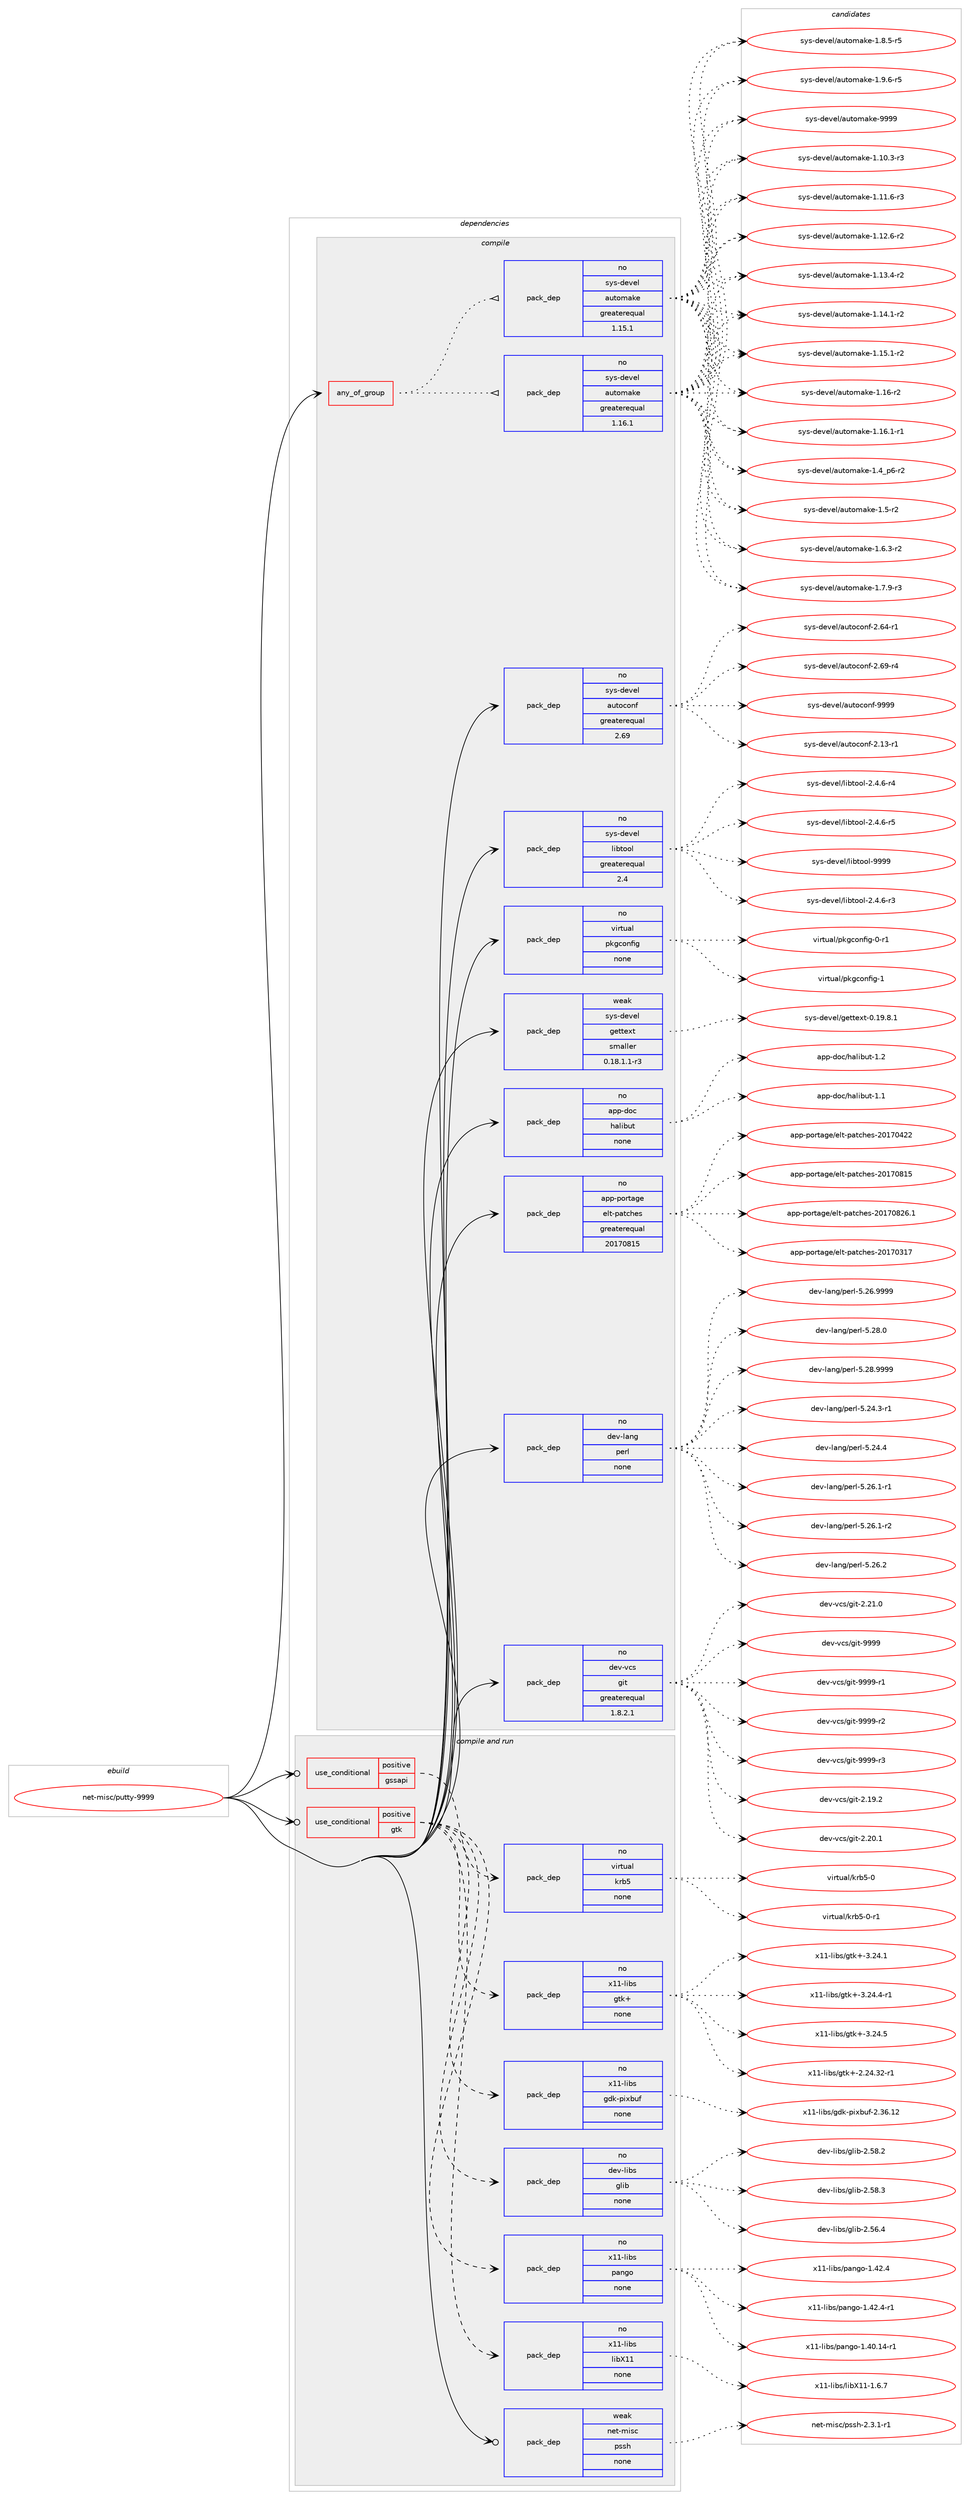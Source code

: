 digraph prolog {

# *************
# Graph options
# *************

newrank=true;
concentrate=true;
compound=true;
graph [rankdir=LR,fontname=Helvetica,fontsize=10,ranksep=1.5];#, ranksep=2.5, nodesep=0.2];
edge  [arrowhead=vee];
node  [fontname=Helvetica,fontsize=10];

# **********
# The ebuild
# **********

subgraph cluster_leftcol {
color=gray;
rank=same;
label=<<i>ebuild</i>>;
id [label="net-misc/putty-9999", color=red, width=4, href="../net-misc/putty-9999.svg"];
}

# ****************
# The dependencies
# ****************

subgraph cluster_midcol {
color=gray;
label=<<i>dependencies</i>>;
subgraph cluster_compile {
fillcolor="#eeeeee";
style=filled;
label=<<i>compile</i>>;
subgraph any26428 {
dependency1671253 [label=<<TABLE BORDER="0" CELLBORDER="1" CELLSPACING="0" CELLPADDING="4"><TR><TD CELLPADDING="10">any_of_group</TD></TR></TABLE>>, shape=none, color=red];subgraph pack1194915 {
dependency1671254 [label=<<TABLE BORDER="0" CELLBORDER="1" CELLSPACING="0" CELLPADDING="4" WIDTH="220"><TR><TD ROWSPAN="6" CELLPADDING="30">pack_dep</TD></TR><TR><TD WIDTH="110">no</TD></TR><TR><TD>sys-devel</TD></TR><TR><TD>automake</TD></TR><TR><TD>greaterequal</TD></TR><TR><TD>1.16.1</TD></TR></TABLE>>, shape=none, color=blue];
}
dependency1671253:e -> dependency1671254:w [weight=20,style="dotted",arrowhead="oinv"];
subgraph pack1194916 {
dependency1671255 [label=<<TABLE BORDER="0" CELLBORDER="1" CELLSPACING="0" CELLPADDING="4" WIDTH="220"><TR><TD ROWSPAN="6" CELLPADDING="30">pack_dep</TD></TR><TR><TD WIDTH="110">no</TD></TR><TR><TD>sys-devel</TD></TR><TR><TD>automake</TD></TR><TR><TD>greaterequal</TD></TR><TR><TD>1.15.1</TD></TR></TABLE>>, shape=none, color=blue];
}
dependency1671253:e -> dependency1671255:w [weight=20,style="dotted",arrowhead="oinv"];
}
id:e -> dependency1671253:w [weight=20,style="solid",arrowhead="vee"];
subgraph pack1194917 {
dependency1671256 [label=<<TABLE BORDER="0" CELLBORDER="1" CELLSPACING="0" CELLPADDING="4" WIDTH="220"><TR><TD ROWSPAN="6" CELLPADDING="30">pack_dep</TD></TR><TR><TD WIDTH="110">no</TD></TR><TR><TD>app-doc</TD></TR><TR><TD>halibut</TD></TR><TR><TD>none</TD></TR><TR><TD></TD></TR></TABLE>>, shape=none, color=blue];
}
id:e -> dependency1671256:w [weight=20,style="solid",arrowhead="vee"];
subgraph pack1194918 {
dependency1671257 [label=<<TABLE BORDER="0" CELLBORDER="1" CELLSPACING="0" CELLPADDING="4" WIDTH="220"><TR><TD ROWSPAN="6" CELLPADDING="30">pack_dep</TD></TR><TR><TD WIDTH="110">no</TD></TR><TR><TD>app-portage</TD></TR><TR><TD>elt-patches</TD></TR><TR><TD>greaterequal</TD></TR><TR><TD>20170815</TD></TR></TABLE>>, shape=none, color=blue];
}
id:e -> dependency1671257:w [weight=20,style="solid",arrowhead="vee"];
subgraph pack1194919 {
dependency1671258 [label=<<TABLE BORDER="0" CELLBORDER="1" CELLSPACING="0" CELLPADDING="4" WIDTH="220"><TR><TD ROWSPAN="6" CELLPADDING="30">pack_dep</TD></TR><TR><TD WIDTH="110">no</TD></TR><TR><TD>dev-lang</TD></TR><TR><TD>perl</TD></TR><TR><TD>none</TD></TR><TR><TD></TD></TR></TABLE>>, shape=none, color=blue];
}
id:e -> dependency1671258:w [weight=20,style="solid",arrowhead="vee"];
subgraph pack1194920 {
dependency1671259 [label=<<TABLE BORDER="0" CELLBORDER="1" CELLSPACING="0" CELLPADDING="4" WIDTH="220"><TR><TD ROWSPAN="6" CELLPADDING="30">pack_dep</TD></TR><TR><TD WIDTH="110">no</TD></TR><TR><TD>dev-vcs</TD></TR><TR><TD>git</TD></TR><TR><TD>greaterequal</TD></TR><TR><TD>1.8.2.1</TD></TR></TABLE>>, shape=none, color=blue];
}
id:e -> dependency1671259:w [weight=20,style="solid",arrowhead="vee"];
subgraph pack1194921 {
dependency1671260 [label=<<TABLE BORDER="0" CELLBORDER="1" CELLSPACING="0" CELLPADDING="4" WIDTH="220"><TR><TD ROWSPAN="6" CELLPADDING="30">pack_dep</TD></TR><TR><TD WIDTH="110">no</TD></TR><TR><TD>sys-devel</TD></TR><TR><TD>autoconf</TD></TR><TR><TD>greaterequal</TD></TR><TR><TD>2.69</TD></TR></TABLE>>, shape=none, color=blue];
}
id:e -> dependency1671260:w [weight=20,style="solid",arrowhead="vee"];
subgraph pack1194922 {
dependency1671261 [label=<<TABLE BORDER="0" CELLBORDER="1" CELLSPACING="0" CELLPADDING="4" WIDTH="220"><TR><TD ROWSPAN="6" CELLPADDING="30">pack_dep</TD></TR><TR><TD WIDTH="110">no</TD></TR><TR><TD>sys-devel</TD></TR><TR><TD>libtool</TD></TR><TR><TD>greaterequal</TD></TR><TR><TD>2.4</TD></TR></TABLE>>, shape=none, color=blue];
}
id:e -> dependency1671261:w [weight=20,style="solid",arrowhead="vee"];
subgraph pack1194923 {
dependency1671262 [label=<<TABLE BORDER="0" CELLBORDER="1" CELLSPACING="0" CELLPADDING="4" WIDTH="220"><TR><TD ROWSPAN="6" CELLPADDING="30">pack_dep</TD></TR><TR><TD WIDTH="110">no</TD></TR><TR><TD>virtual</TD></TR><TR><TD>pkgconfig</TD></TR><TR><TD>none</TD></TR><TR><TD></TD></TR></TABLE>>, shape=none, color=blue];
}
id:e -> dependency1671262:w [weight=20,style="solid",arrowhead="vee"];
subgraph pack1194924 {
dependency1671263 [label=<<TABLE BORDER="0" CELLBORDER="1" CELLSPACING="0" CELLPADDING="4" WIDTH="220"><TR><TD ROWSPAN="6" CELLPADDING="30">pack_dep</TD></TR><TR><TD WIDTH="110">weak</TD></TR><TR><TD>sys-devel</TD></TR><TR><TD>gettext</TD></TR><TR><TD>smaller</TD></TR><TR><TD>0.18.1.1-r3</TD></TR></TABLE>>, shape=none, color=blue];
}
id:e -> dependency1671263:w [weight=20,style="solid",arrowhead="vee"];
}
subgraph cluster_compileandrun {
fillcolor="#eeeeee";
style=filled;
label=<<i>compile and run</i>>;
subgraph cond449086 {
dependency1671264 [label=<<TABLE BORDER="0" CELLBORDER="1" CELLSPACING="0" CELLPADDING="4"><TR><TD ROWSPAN="3" CELLPADDING="10">use_conditional</TD></TR><TR><TD>positive</TD></TR><TR><TD>gssapi</TD></TR></TABLE>>, shape=none, color=red];
subgraph pack1194925 {
dependency1671265 [label=<<TABLE BORDER="0" CELLBORDER="1" CELLSPACING="0" CELLPADDING="4" WIDTH="220"><TR><TD ROWSPAN="6" CELLPADDING="30">pack_dep</TD></TR><TR><TD WIDTH="110">no</TD></TR><TR><TD>virtual</TD></TR><TR><TD>krb5</TD></TR><TR><TD>none</TD></TR><TR><TD></TD></TR></TABLE>>, shape=none, color=blue];
}
dependency1671264:e -> dependency1671265:w [weight=20,style="dashed",arrowhead="vee"];
}
id:e -> dependency1671264:w [weight=20,style="solid",arrowhead="odotvee"];
subgraph cond449087 {
dependency1671266 [label=<<TABLE BORDER="0" CELLBORDER="1" CELLSPACING="0" CELLPADDING="4"><TR><TD ROWSPAN="3" CELLPADDING="10">use_conditional</TD></TR><TR><TD>positive</TD></TR><TR><TD>gtk</TD></TR></TABLE>>, shape=none, color=red];
subgraph pack1194926 {
dependency1671267 [label=<<TABLE BORDER="0" CELLBORDER="1" CELLSPACING="0" CELLPADDING="4" WIDTH="220"><TR><TD ROWSPAN="6" CELLPADDING="30">pack_dep</TD></TR><TR><TD WIDTH="110">no</TD></TR><TR><TD>dev-libs</TD></TR><TR><TD>glib</TD></TR><TR><TD>none</TD></TR><TR><TD></TD></TR></TABLE>>, shape=none, color=blue];
}
dependency1671266:e -> dependency1671267:w [weight=20,style="dashed",arrowhead="vee"];
subgraph pack1194927 {
dependency1671268 [label=<<TABLE BORDER="0" CELLBORDER="1" CELLSPACING="0" CELLPADDING="4" WIDTH="220"><TR><TD ROWSPAN="6" CELLPADDING="30">pack_dep</TD></TR><TR><TD WIDTH="110">no</TD></TR><TR><TD>x11-libs</TD></TR><TR><TD>gdk-pixbuf</TD></TR><TR><TD>none</TD></TR><TR><TD></TD></TR></TABLE>>, shape=none, color=blue];
}
dependency1671266:e -> dependency1671268:w [weight=20,style="dashed",arrowhead="vee"];
subgraph pack1194928 {
dependency1671269 [label=<<TABLE BORDER="0" CELLBORDER="1" CELLSPACING="0" CELLPADDING="4" WIDTH="220"><TR><TD ROWSPAN="6" CELLPADDING="30">pack_dep</TD></TR><TR><TD WIDTH="110">no</TD></TR><TR><TD>x11-libs</TD></TR><TR><TD>gtk+</TD></TR><TR><TD>none</TD></TR><TR><TD></TD></TR></TABLE>>, shape=none, color=blue];
}
dependency1671266:e -> dependency1671269:w [weight=20,style="dashed",arrowhead="vee"];
subgraph pack1194929 {
dependency1671270 [label=<<TABLE BORDER="0" CELLBORDER="1" CELLSPACING="0" CELLPADDING="4" WIDTH="220"><TR><TD ROWSPAN="6" CELLPADDING="30">pack_dep</TD></TR><TR><TD WIDTH="110">no</TD></TR><TR><TD>x11-libs</TD></TR><TR><TD>libX11</TD></TR><TR><TD>none</TD></TR><TR><TD></TD></TR></TABLE>>, shape=none, color=blue];
}
dependency1671266:e -> dependency1671270:w [weight=20,style="dashed",arrowhead="vee"];
subgraph pack1194930 {
dependency1671271 [label=<<TABLE BORDER="0" CELLBORDER="1" CELLSPACING="0" CELLPADDING="4" WIDTH="220"><TR><TD ROWSPAN="6" CELLPADDING="30">pack_dep</TD></TR><TR><TD WIDTH="110">no</TD></TR><TR><TD>x11-libs</TD></TR><TR><TD>pango</TD></TR><TR><TD>none</TD></TR><TR><TD></TD></TR></TABLE>>, shape=none, color=blue];
}
dependency1671266:e -> dependency1671271:w [weight=20,style="dashed",arrowhead="vee"];
}
id:e -> dependency1671266:w [weight=20,style="solid",arrowhead="odotvee"];
subgraph pack1194931 {
dependency1671272 [label=<<TABLE BORDER="0" CELLBORDER="1" CELLSPACING="0" CELLPADDING="4" WIDTH="220"><TR><TD ROWSPAN="6" CELLPADDING="30">pack_dep</TD></TR><TR><TD WIDTH="110">weak</TD></TR><TR><TD>net-misc</TD></TR><TR><TD>pssh</TD></TR><TR><TD>none</TD></TR><TR><TD></TD></TR></TABLE>>, shape=none, color=blue];
}
id:e -> dependency1671272:w [weight=20,style="solid",arrowhead="odotvee"];
}
subgraph cluster_run {
fillcolor="#eeeeee";
style=filled;
label=<<i>run</i>>;
}
}

# **************
# The candidates
# **************

subgraph cluster_choices {
rank=same;
color=gray;
label=<<i>candidates</i>>;

subgraph choice1194915 {
color=black;
nodesep=1;
choice11512111545100101118101108479711711611110997107101454946494846514511451 [label="sys-devel/automake-1.10.3-r3", color=red, width=4,href="../sys-devel/automake-1.10.3-r3.svg"];
choice11512111545100101118101108479711711611110997107101454946494946544511451 [label="sys-devel/automake-1.11.6-r3", color=red, width=4,href="../sys-devel/automake-1.11.6-r3.svg"];
choice11512111545100101118101108479711711611110997107101454946495046544511450 [label="sys-devel/automake-1.12.6-r2", color=red, width=4,href="../sys-devel/automake-1.12.6-r2.svg"];
choice11512111545100101118101108479711711611110997107101454946495146524511450 [label="sys-devel/automake-1.13.4-r2", color=red, width=4,href="../sys-devel/automake-1.13.4-r2.svg"];
choice11512111545100101118101108479711711611110997107101454946495246494511450 [label="sys-devel/automake-1.14.1-r2", color=red, width=4,href="../sys-devel/automake-1.14.1-r2.svg"];
choice11512111545100101118101108479711711611110997107101454946495346494511450 [label="sys-devel/automake-1.15.1-r2", color=red, width=4,href="../sys-devel/automake-1.15.1-r2.svg"];
choice1151211154510010111810110847971171161111099710710145494649544511450 [label="sys-devel/automake-1.16-r2", color=red, width=4,href="../sys-devel/automake-1.16-r2.svg"];
choice11512111545100101118101108479711711611110997107101454946495446494511449 [label="sys-devel/automake-1.16.1-r1", color=red, width=4,href="../sys-devel/automake-1.16.1-r1.svg"];
choice115121115451001011181011084797117116111109971071014549465295112544511450 [label="sys-devel/automake-1.4_p6-r2", color=red, width=4,href="../sys-devel/automake-1.4_p6-r2.svg"];
choice11512111545100101118101108479711711611110997107101454946534511450 [label="sys-devel/automake-1.5-r2", color=red, width=4,href="../sys-devel/automake-1.5-r2.svg"];
choice115121115451001011181011084797117116111109971071014549465446514511450 [label="sys-devel/automake-1.6.3-r2", color=red, width=4,href="../sys-devel/automake-1.6.3-r2.svg"];
choice115121115451001011181011084797117116111109971071014549465546574511451 [label="sys-devel/automake-1.7.9-r3", color=red, width=4,href="../sys-devel/automake-1.7.9-r3.svg"];
choice115121115451001011181011084797117116111109971071014549465646534511453 [label="sys-devel/automake-1.8.5-r5", color=red, width=4,href="../sys-devel/automake-1.8.5-r5.svg"];
choice115121115451001011181011084797117116111109971071014549465746544511453 [label="sys-devel/automake-1.9.6-r5", color=red, width=4,href="../sys-devel/automake-1.9.6-r5.svg"];
choice115121115451001011181011084797117116111109971071014557575757 [label="sys-devel/automake-9999", color=red, width=4,href="../sys-devel/automake-9999.svg"];
dependency1671254:e -> choice11512111545100101118101108479711711611110997107101454946494846514511451:w [style=dotted,weight="100"];
dependency1671254:e -> choice11512111545100101118101108479711711611110997107101454946494946544511451:w [style=dotted,weight="100"];
dependency1671254:e -> choice11512111545100101118101108479711711611110997107101454946495046544511450:w [style=dotted,weight="100"];
dependency1671254:e -> choice11512111545100101118101108479711711611110997107101454946495146524511450:w [style=dotted,weight="100"];
dependency1671254:e -> choice11512111545100101118101108479711711611110997107101454946495246494511450:w [style=dotted,weight="100"];
dependency1671254:e -> choice11512111545100101118101108479711711611110997107101454946495346494511450:w [style=dotted,weight="100"];
dependency1671254:e -> choice1151211154510010111810110847971171161111099710710145494649544511450:w [style=dotted,weight="100"];
dependency1671254:e -> choice11512111545100101118101108479711711611110997107101454946495446494511449:w [style=dotted,weight="100"];
dependency1671254:e -> choice115121115451001011181011084797117116111109971071014549465295112544511450:w [style=dotted,weight="100"];
dependency1671254:e -> choice11512111545100101118101108479711711611110997107101454946534511450:w [style=dotted,weight="100"];
dependency1671254:e -> choice115121115451001011181011084797117116111109971071014549465446514511450:w [style=dotted,weight="100"];
dependency1671254:e -> choice115121115451001011181011084797117116111109971071014549465546574511451:w [style=dotted,weight="100"];
dependency1671254:e -> choice115121115451001011181011084797117116111109971071014549465646534511453:w [style=dotted,weight="100"];
dependency1671254:e -> choice115121115451001011181011084797117116111109971071014549465746544511453:w [style=dotted,weight="100"];
dependency1671254:e -> choice115121115451001011181011084797117116111109971071014557575757:w [style=dotted,weight="100"];
}
subgraph choice1194916 {
color=black;
nodesep=1;
choice11512111545100101118101108479711711611110997107101454946494846514511451 [label="sys-devel/automake-1.10.3-r3", color=red, width=4,href="../sys-devel/automake-1.10.3-r3.svg"];
choice11512111545100101118101108479711711611110997107101454946494946544511451 [label="sys-devel/automake-1.11.6-r3", color=red, width=4,href="../sys-devel/automake-1.11.6-r3.svg"];
choice11512111545100101118101108479711711611110997107101454946495046544511450 [label="sys-devel/automake-1.12.6-r2", color=red, width=4,href="../sys-devel/automake-1.12.6-r2.svg"];
choice11512111545100101118101108479711711611110997107101454946495146524511450 [label="sys-devel/automake-1.13.4-r2", color=red, width=4,href="../sys-devel/automake-1.13.4-r2.svg"];
choice11512111545100101118101108479711711611110997107101454946495246494511450 [label="sys-devel/automake-1.14.1-r2", color=red, width=4,href="../sys-devel/automake-1.14.1-r2.svg"];
choice11512111545100101118101108479711711611110997107101454946495346494511450 [label="sys-devel/automake-1.15.1-r2", color=red, width=4,href="../sys-devel/automake-1.15.1-r2.svg"];
choice1151211154510010111810110847971171161111099710710145494649544511450 [label="sys-devel/automake-1.16-r2", color=red, width=4,href="../sys-devel/automake-1.16-r2.svg"];
choice11512111545100101118101108479711711611110997107101454946495446494511449 [label="sys-devel/automake-1.16.1-r1", color=red, width=4,href="../sys-devel/automake-1.16.1-r1.svg"];
choice115121115451001011181011084797117116111109971071014549465295112544511450 [label="sys-devel/automake-1.4_p6-r2", color=red, width=4,href="../sys-devel/automake-1.4_p6-r2.svg"];
choice11512111545100101118101108479711711611110997107101454946534511450 [label="sys-devel/automake-1.5-r2", color=red, width=4,href="../sys-devel/automake-1.5-r2.svg"];
choice115121115451001011181011084797117116111109971071014549465446514511450 [label="sys-devel/automake-1.6.3-r2", color=red, width=4,href="../sys-devel/automake-1.6.3-r2.svg"];
choice115121115451001011181011084797117116111109971071014549465546574511451 [label="sys-devel/automake-1.7.9-r3", color=red, width=4,href="../sys-devel/automake-1.7.9-r3.svg"];
choice115121115451001011181011084797117116111109971071014549465646534511453 [label="sys-devel/automake-1.8.5-r5", color=red, width=4,href="../sys-devel/automake-1.8.5-r5.svg"];
choice115121115451001011181011084797117116111109971071014549465746544511453 [label="sys-devel/automake-1.9.6-r5", color=red, width=4,href="../sys-devel/automake-1.9.6-r5.svg"];
choice115121115451001011181011084797117116111109971071014557575757 [label="sys-devel/automake-9999", color=red, width=4,href="../sys-devel/automake-9999.svg"];
dependency1671255:e -> choice11512111545100101118101108479711711611110997107101454946494846514511451:w [style=dotted,weight="100"];
dependency1671255:e -> choice11512111545100101118101108479711711611110997107101454946494946544511451:w [style=dotted,weight="100"];
dependency1671255:e -> choice11512111545100101118101108479711711611110997107101454946495046544511450:w [style=dotted,weight="100"];
dependency1671255:e -> choice11512111545100101118101108479711711611110997107101454946495146524511450:w [style=dotted,weight="100"];
dependency1671255:e -> choice11512111545100101118101108479711711611110997107101454946495246494511450:w [style=dotted,weight="100"];
dependency1671255:e -> choice11512111545100101118101108479711711611110997107101454946495346494511450:w [style=dotted,weight="100"];
dependency1671255:e -> choice1151211154510010111810110847971171161111099710710145494649544511450:w [style=dotted,weight="100"];
dependency1671255:e -> choice11512111545100101118101108479711711611110997107101454946495446494511449:w [style=dotted,weight="100"];
dependency1671255:e -> choice115121115451001011181011084797117116111109971071014549465295112544511450:w [style=dotted,weight="100"];
dependency1671255:e -> choice11512111545100101118101108479711711611110997107101454946534511450:w [style=dotted,weight="100"];
dependency1671255:e -> choice115121115451001011181011084797117116111109971071014549465446514511450:w [style=dotted,weight="100"];
dependency1671255:e -> choice115121115451001011181011084797117116111109971071014549465546574511451:w [style=dotted,weight="100"];
dependency1671255:e -> choice115121115451001011181011084797117116111109971071014549465646534511453:w [style=dotted,weight="100"];
dependency1671255:e -> choice115121115451001011181011084797117116111109971071014549465746544511453:w [style=dotted,weight="100"];
dependency1671255:e -> choice115121115451001011181011084797117116111109971071014557575757:w [style=dotted,weight="100"];
}
subgraph choice1194917 {
color=black;
nodesep=1;
choice97112112451001119947104971081059811711645494649 [label="app-doc/halibut-1.1", color=red, width=4,href="../app-doc/halibut-1.1.svg"];
choice97112112451001119947104971081059811711645494650 [label="app-doc/halibut-1.2", color=red, width=4,href="../app-doc/halibut-1.2.svg"];
dependency1671256:e -> choice97112112451001119947104971081059811711645494649:w [style=dotted,weight="100"];
dependency1671256:e -> choice97112112451001119947104971081059811711645494650:w [style=dotted,weight="100"];
}
subgraph choice1194918 {
color=black;
nodesep=1;
choice97112112451121111141169710310147101108116451129711699104101115455048495548514955 [label="app-portage/elt-patches-20170317", color=red, width=4,href="../app-portage/elt-patches-20170317.svg"];
choice97112112451121111141169710310147101108116451129711699104101115455048495548525050 [label="app-portage/elt-patches-20170422", color=red, width=4,href="../app-portage/elt-patches-20170422.svg"];
choice97112112451121111141169710310147101108116451129711699104101115455048495548564953 [label="app-portage/elt-patches-20170815", color=red, width=4,href="../app-portage/elt-patches-20170815.svg"];
choice971121124511211111411697103101471011081164511297116991041011154550484955485650544649 [label="app-portage/elt-patches-20170826.1", color=red, width=4,href="../app-portage/elt-patches-20170826.1.svg"];
dependency1671257:e -> choice97112112451121111141169710310147101108116451129711699104101115455048495548514955:w [style=dotted,weight="100"];
dependency1671257:e -> choice97112112451121111141169710310147101108116451129711699104101115455048495548525050:w [style=dotted,weight="100"];
dependency1671257:e -> choice97112112451121111141169710310147101108116451129711699104101115455048495548564953:w [style=dotted,weight="100"];
dependency1671257:e -> choice971121124511211111411697103101471011081164511297116991041011154550484955485650544649:w [style=dotted,weight="100"];
}
subgraph choice1194919 {
color=black;
nodesep=1;
choice100101118451089711010347112101114108455346505246514511449 [label="dev-lang/perl-5.24.3-r1", color=red, width=4,href="../dev-lang/perl-5.24.3-r1.svg"];
choice10010111845108971101034711210111410845534650524652 [label="dev-lang/perl-5.24.4", color=red, width=4,href="../dev-lang/perl-5.24.4.svg"];
choice100101118451089711010347112101114108455346505446494511449 [label="dev-lang/perl-5.26.1-r1", color=red, width=4,href="../dev-lang/perl-5.26.1-r1.svg"];
choice100101118451089711010347112101114108455346505446494511450 [label="dev-lang/perl-5.26.1-r2", color=red, width=4,href="../dev-lang/perl-5.26.1-r2.svg"];
choice10010111845108971101034711210111410845534650544650 [label="dev-lang/perl-5.26.2", color=red, width=4,href="../dev-lang/perl-5.26.2.svg"];
choice10010111845108971101034711210111410845534650544657575757 [label="dev-lang/perl-5.26.9999", color=red, width=4,href="../dev-lang/perl-5.26.9999.svg"];
choice10010111845108971101034711210111410845534650564648 [label="dev-lang/perl-5.28.0", color=red, width=4,href="../dev-lang/perl-5.28.0.svg"];
choice10010111845108971101034711210111410845534650564657575757 [label="dev-lang/perl-5.28.9999", color=red, width=4,href="../dev-lang/perl-5.28.9999.svg"];
dependency1671258:e -> choice100101118451089711010347112101114108455346505246514511449:w [style=dotted,weight="100"];
dependency1671258:e -> choice10010111845108971101034711210111410845534650524652:w [style=dotted,weight="100"];
dependency1671258:e -> choice100101118451089711010347112101114108455346505446494511449:w [style=dotted,weight="100"];
dependency1671258:e -> choice100101118451089711010347112101114108455346505446494511450:w [style=dotted,weight="100"];
dependency1671258:e -> choice10010111845108971101034711210111410845534650544650:w [style=dotted,weight="100"];
dependency1671258:e -> choice10010111845108971101034711210111410845534650544657575757:w [style=dotted,weight="100"];
dependency1671258:e -> choice10010111845108971101034711210111410845534650564648:w [style=dotted,weight="100"];
dependency1671258:e -> choice10010111845108971101034711210111410845534650564657575757:w [style=dotted,weight="100"];
}
subgraph choice1194920 {
color=black;
nodesep=1;
choice10010111845118991154710310511645504649574650 [label="dev-vcs/git-2.19.2", color=red, width=4,href="../dev-vcs/git-2.19.2.svg"];
choice10010111845118991154710310511645504650484649 [label="dev-vcs/git-2.20.1", color=red, width=4,href="../dev-vcs/git-2.20.1.svg"];
choice10010111845118991154710310511645504650494648 [label="dev-vcs/git-2.21.0", color=red, width=4,href="../dev-vcs/git-2.21.0.svg"];
choice1001011184511899115471031051164557575757 [label="dev-vcs/git-9999", color=red, width=4,href="../dev-vcs/git-9999.svg"];
choice10010111845118991154710310511645575757574511449 [label="dev-vcs/git-9999-r1", color=red, width=4,href="../dev-vcs/git-9999-r1.svg"];
choice10010111845118991154710310511645575757574511450 [label="dev-vcs/git-9999-r2", color=red, width=4,href="../dev-vcs/git-9999-r2.svg"];
choice10010111845118991154710310511645575757574511451 [label="dev-vcs/git-9999-r3", color=red, width=4,href="../dev-vcs/git-9999-r3.svg"];
dependency1671259:e -> choice10010111845118991154710310511645504649574650:w [style=dotted,weight="100"];
dependency1671259:e -> choice10010111845118991154710310511645504650484649:w [style=dotted,weight="100"];
dependency1671259:e -> choice10010111845118991154710310511645504650494648:w [style=dotted,weight="100"];
dependency1671259:e -> choice1001011184511899115471031051164557575757:w [style=dotted,weight="100"];
dependency1671259:e -> choice10010111845118991154710310511645575757574511449:w [style=dotted,weight="100"];
dependency1671259:e -> choice10010111845118991154710310511645575757574511450:w [style=dotted,weight="100"];
dependency1671259:e -> choice10010111845118991154710310511645575757574511451:w [style=dotted,weight="100"];
}
subgraph choice1194921 {
color=black;
nodesep=1;
choice1151211154510010111810110847971171161119911111010245504649514511449 [label="sys-devel/autoconf-2.13-r1", color=red, width=4,href="../sys-devel/autoconf-2.13-r1.svg"];
choice1151211154510010111810110847971171161119911111010245504654524511449 [label="sys-devel/autoconf-2.64-r1", color=red, width=4,href="../sys-devel/autoconf-2.64-r1.svg"];
choice1151211154510010111810110847971171161119911111010245504654574511452 [label="sys-devel/autoconf-2.69-r4", color=red, width=4,href="../sys-devel/autoconf-2.69-r4.svg"];
choice115121115451001011181011084797117116111991111101024557575757 [label="sys-devel/autoconf-9999", color=red, width=4,href="../sys-devel/autoconf-9999.svg"];
dependency1671260:e -> choice1151211154510010111810110847971171161119911111010245504649514511449:w [style=dotted,weight="100"];
dependency1671260:e -> choice1151211154510010111810110847971171161119911111010245504654524511449:w [style=dotted,weight="100"];
dependency1671260:e -> choice1151211154510010111810110847971171161119911111010245504654574511452:w [style=dotted,weight="100"];
dependency1671260:e -> choice115121115451001011181011084797117116111991111101024557575757:w [style=dotted,weight="100"];
}
subgraph choice1194922 {
color=black;
nodesep=1;
choice1151211154510010111810110847108105981161111111084550465246544511451 [label="sys-devel/libtool-2.4.6-r3", color=red, width=4,href="../sys-devel/libtool-2.4.6-r3.svg"];
choice1151211154510010111810110847108105981161111111084550465246544511452 [label="sys-devel/libtool-2.4.6-r4", color=red, width=4,href="../sys-devel/libtool-2.4.6-r4.svg"];
choice1151211154510010111810110847108105981161111111084550465246544511453 [label="sys-devel/libtool-2.4.6-r5", color=red, width=4,href="../sys-devel/libtool-2.4.6-r5.svg"];
choice1151211154510010111810110847108105981161111111084557575757 [label="sys-devel/libtool-9999", color=red, width=4,href="../sys-devel/libtool-9999.svg"];
dependency1671261:e -> choice1151211154510010111810110847108105981161111111084550465246544511451:w [style=dotted,weight="100"];
dependency1671261:e -> choice1151211154510010111810110847108105981161111111084550465246544511452:w [style=dotted,weight="100"];
dependency1671261:e -> choice1151211154510010111810110847108105981161111111084550465246544511453:w [style=dotted,weight="100"];
dependency1671261:e -> choice1151211154510010111810110847108105981161111111084557575757:w [style=dotted,weight="100"];
}
subgraph choice1194923 {
color=black;
nodesep=1;
choice11810511411611797108471121071039911111010210510345484511449 [label="virtual/pkgconfig-0-r1", color=red, width=4,href="../virtual/pkgconfig-0-r1.svg"];
choice1181051141161179710847112107103991111101021051034549 [label="virtual/pkgconfig-1", color=red, width=4,href="../virtual/pkgconfig-1.svg"];
dependency1671262:e -> choice11810511411611797108471121071039911111010210510345484511449:w [style=dotted,weight="100"];
dependency1671262:e -> choice1181051141161179710847112107103991111101021051034549:w [style=dotted,weight="100"];
}
subgraph choice1194924 {
color=black;
nodesep=1;
choice1151211154510010111810110847103101116116101120116454846495746564649 [label="sys-devel/gettext-0.19.8.1", color=red, width=4,href="../sys-devel/gettext-0.19.8.1.svg"];
dependency1671263:e -> choice1151211154510010111810110847103101116116101120116454846495746564649:w [style=dotted,weight="100"];
}
subgraph choice1194925 {
color=black;
nodesep=1;
choice118105114116117971084710711498534548 [label="virtual/krb5-0", color=red, width=4,href="../virtual/krb5-0.svg"];
choice1181051141161179710847107114985345484511449 [label="virtual/krb5-0-r1", color=red, width=4,href="../virtual/krb5-0-r1.svg"];
dependency1671265:e -> choice118105114116117971084710711498534548:w [style=dotted,weight="100"];
dependency1671265:e -> choice1181051141161179710847107114985345484511449:w [style=dotted,weight="100"];
}
subgraph choice1194926 {
color=black;
nodesep=1;
choice1001011184510810598115471031081059845504653544652 [label="dev-libs/glib-2.56.4", color=red, width=4,href="../dev-libs/glib-2.56.4.svg"];
choice1001011184510810598115471031081059845504653564650 [label="dev-libs/glib-2.58.2", color=red, width=4,href="../dev-libs/glib-2.58.2.svg"];
choice1001011184510810598115471031081059845504653564651 [label="dev-libs/glib-2.58.3", color=red, width=4,href="../dev-libs/glib-2.58.3.svg"];
dependency1671267:e -> choice1001011184510810598115471031081059845504653544652:w [style=dotted,weight="100"];
dependency1671267:e -> choice1001011184510810598115471031081059845504653564650:w [style=dotted,weight="100"];
dependency1671267:e -> choice1001011184510810598115471031081059845504653564651:w [style=dotted,weight="100"];
}
subgraph choice1194927 {
color=black;
nodesep=1;
choice120494945108105981154710310010745112105120981171024550465154464950 [label="x11-libs/gdk-pixbuf-2.36.12", color=red, width=4,href="../x11-libs/gdk-pixbuf-2.36.12.svg"];
dependency1671268:e -> choice120494945108105981154710310010745112105120981171024550465154464950:w [style=dotted,weight="100"];
}
subgraph choice1194928 {
color=black;
nodesep=1;
choice12049494510810598115471031161074345504650524651504511449 [label="x11-libs/gtk+-2.24.32-r1", color=red, width=4,href="../x11-libs/gtk+-2.24.32-r1.svg"];
choice12049494510810598115471031161074345514650524649 [label="x11-libs/gtk+-3.24.1", color=red, width=4,href="../x11-libs/gtk+-3.24.1.svg"];
choice120494945108105981154710311610743455146505246524511449 [label="x11-libs/gtk+-3.24.4-r1", color=red, width=4,href="../x11-libs/gtk+-3.24.4-r1.svg"];
choice12049494510810598115471031161074345514650524653 [label="x11-libs/gtk+-3.24.5", color=red, width=4,href="../x11-libs/gtk+-3.24.5.svg"];
dependency1671269:e -> choice12049494510810598115471031161074345504650524651504511449:w [style=dotted,weight="100"];
dependency1671269:e -> choice12049494510810598115471031161074345514650524649:w [style=dotted,weight="100"];
dependency1671269:e -> choice120494945108105981154710311610743455146505246524511449:w [style=dotted,weight="100"];
dependency1671269:e -> choice12049494510810598115471031161074345514650524653:w [style=dotted,weight="100"];
}
subgraph choice1194929 {
color=black;
nodesep=1;
choice120494945108105981154710810598884949454946544655 [label="x11-libs/libX11-1.6.7", color=red, width=4,href="../x11-libs/libX11-1.6.7.svg"];
dependency1671270:e -> choice120494945108105981154710810598884949454946544655:w [style=dotted,weight="100"];
}
subgraph choice1194930 {
color=black;
nodesep=1;
choice12049494510810598115471129711010311145494652484649524511449 [label="x11-libs/pango-1.40.14-r1", color=red, width=4,href="../x11-libs/pango-1.40.14-r1.svg"];
choice12049494510810598115471129711010311145494652504652 [label="x11-libs/pango-1.42.4", color=red, width=4,href="../x11-libs/pango-1.42.4.svg"];
choice120494945108105981154711297110103111454946525046524511449 [label="x11-libs/pango-1.42.4-r1", color=red, width=4,href="../x11-libs/pango-1.42.4-r1.svg"];
dependency1671271:e -> choice12049494510810598115471129711010311145494652484649524511449:w [style=dotted,weight="100"];
dependency1671271:e -> choice12049494510810598115471129711010311145494652504652:w [style=dotted,weight="100"];
dependency1671271:e -> choice120494945108105981154711297110103111454946525046524511449:w [style=dotted,weight="100"];
}
subgraph choice1194931 {
color=black;
nodesep=1;
choice1101011164510910511599471121151151044550465146494511449 [label="net-misc/pssh-2.3.1-r1", color=red, width=4,href="../net-misc/pssh-2.3.1-r1.svg"];
dependency1671272:e -> choice1101011164510910511599471121151151044550465146494511449:w [style=dotted,weight="100"];
}
}

}
